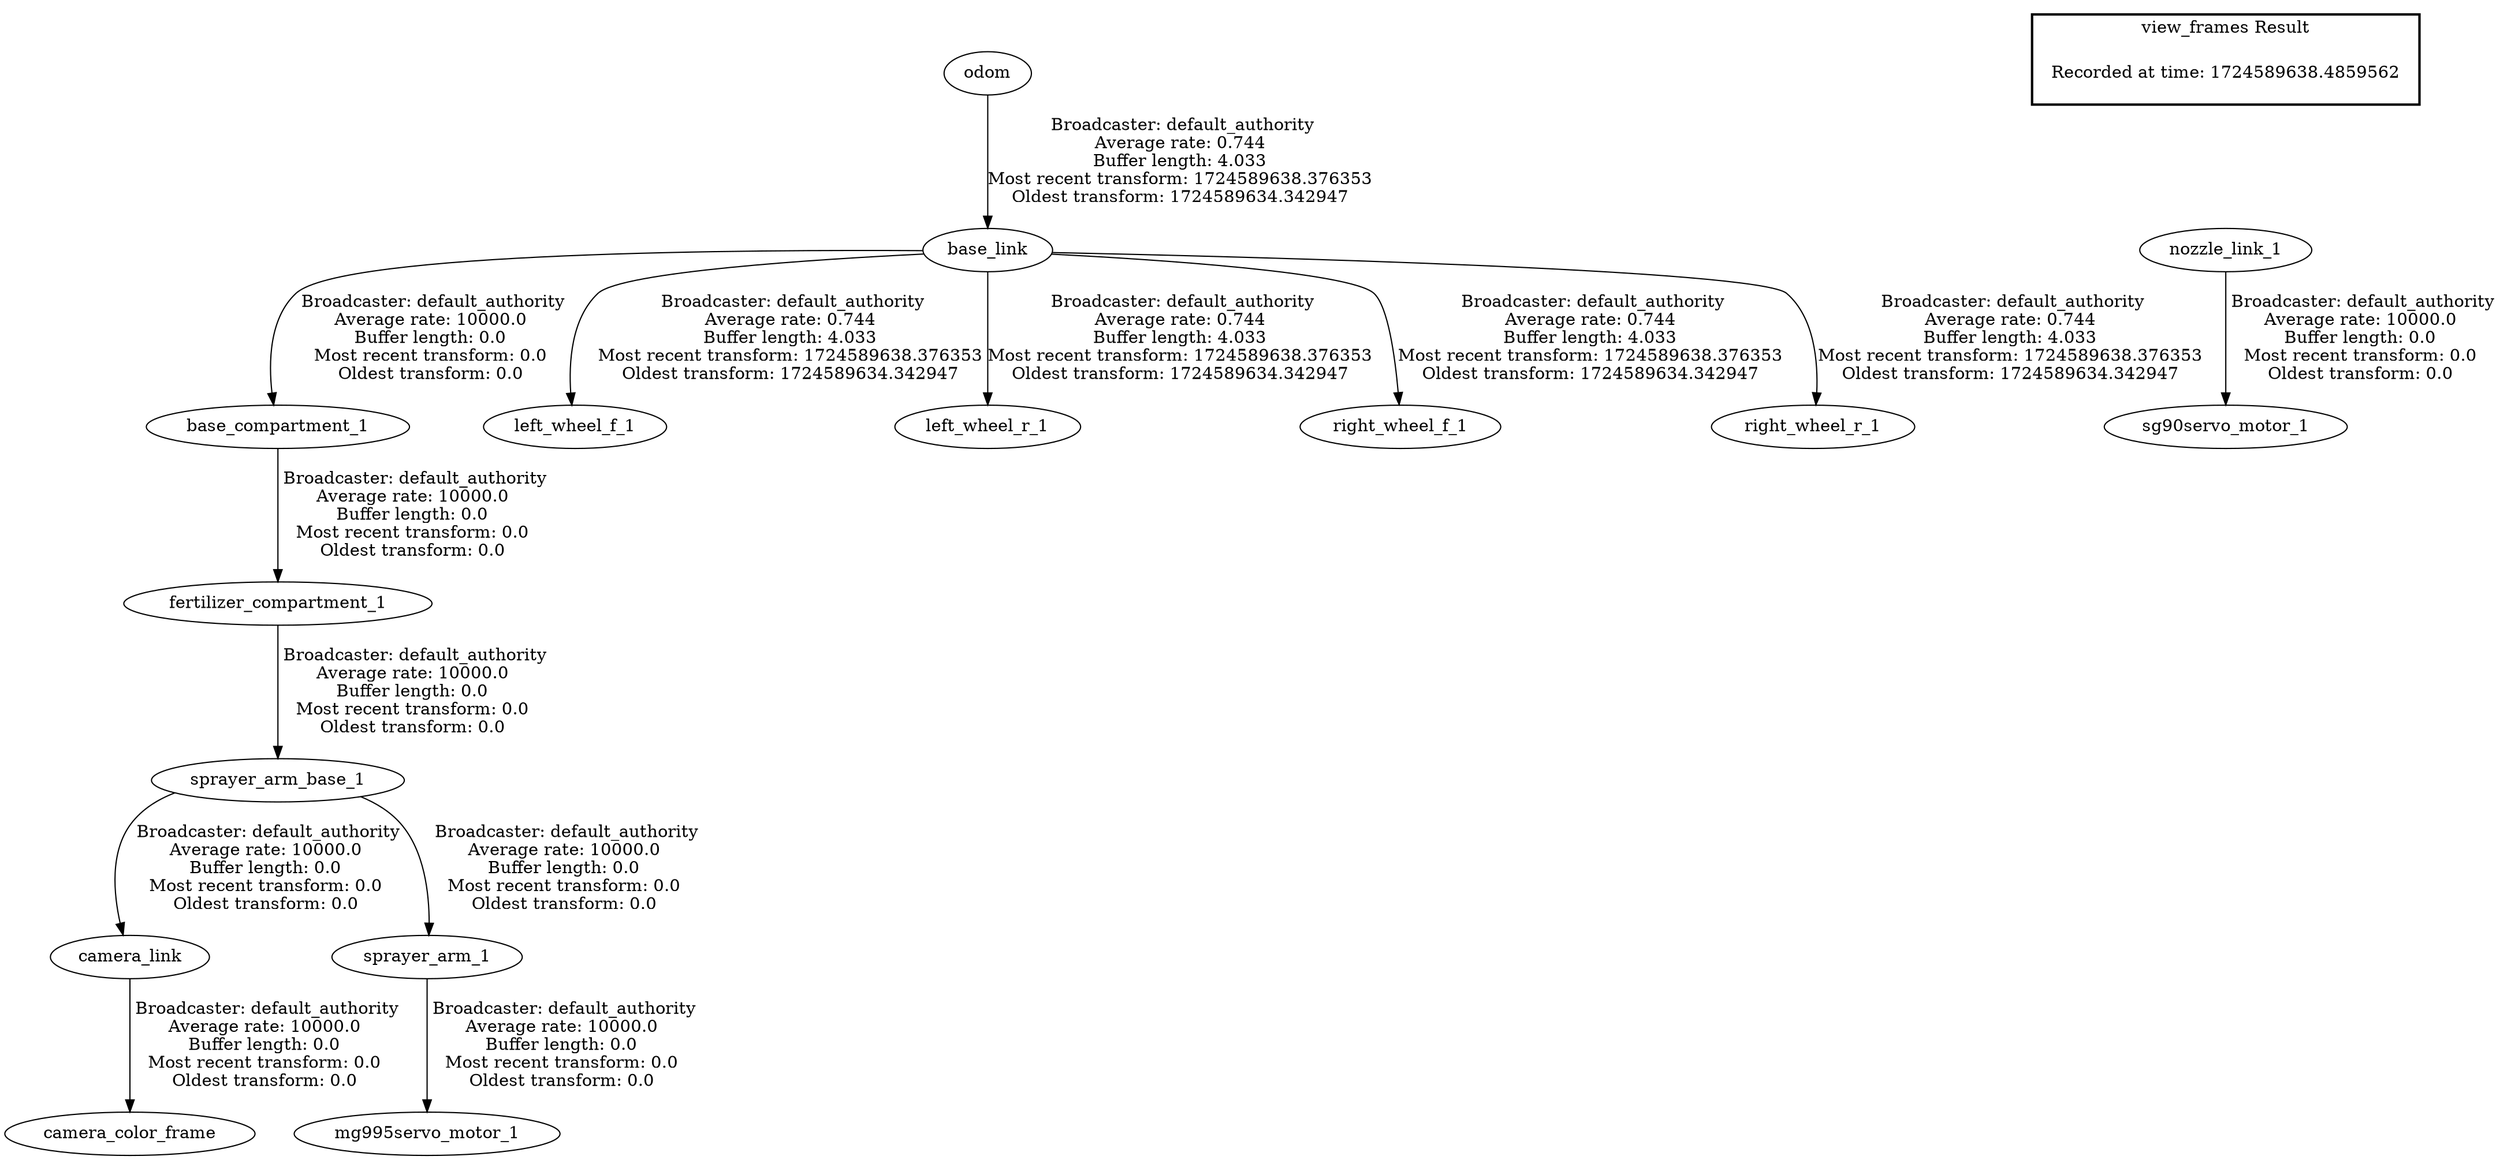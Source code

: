 digraph G {
"base_link" -> "base_compartment_1"[label=" Broadcaster: default_authority\nAverage rate: 10000.0\nBuffer length: 0.0\nMost recent transform: 0.0\nOldest transform: 0.0\n"];
"odom" -> "base_link"[label=" Broadcaster: default_authority\nAverage rate: 0.744\nBuffer length: 4.033\nMost recent transform: 1724589638.376353\nOldest transform: 1724589634.342947\n"];
"base_compartment_1" -> "fertilizer_compartment_1"[label=" Broadcaster: default_authority\nAverage rate: 10000.0\nBuffer length: 0.0\nMost recent transform: 0.0\nOldest transform: 0.0\n"];
"sprayer_arm_base_1" -> "camera_link"[label=" Broadcaster: default_authority\nAverage rate: 10000.0\nBuffer length: 0.0\nMost recent transform: 0.0\nOldest transform: 0.0\n"];
"fertilizer_compartment_1" -> "sprayer_arm_base_1"[label=" Broadcaster: default_authority\nAverage rate: 10000.0\nBuffer length: 0.0\nMost recent transform: 0.0\nOldest transform: 0.0\n"];
"sprayer_arm_base_1" -> "sprayer_arm_1"[label=" Broadcaster: default_authority\nAverage rate: 10000.0\nBuffer length: 0.0\nMost recent transform: 0.0\nOldest transform: 0.0\n"];
"sprayer_arm_1" -> "mg995servo_motor_1"[label=" Broadcaster: default_authority\nAverage rate: 10000.0\nBuffer length: 0.0\nMost recent transform: 0.0\nOldest transform: 0.0\n"];
"nozzle_link_1" -> "sg90servo_motor_1"[label=" Broadcaster: default_authority\nAverage rate: 10000.0\nBuffer length: 0.0\nMost recent transform: 0.0\nOldest transform: 0.0\n"];
"camera_link" -> "camera_color_frame"[label=" Broadcaster: default_authority\nAverage rate: 10000.0\nBuffer length: 0.0\nMost recent transform: 0.0\nOldest transform: 0.0\n"];
"base_link" -> "left_wheel_f_1"[label=" Broadcaster: default_authority\nAverage rate: 0.744\nBuffer length: 4.033\nMost recent transform: 1724589638.376353\nOldest transform: 1724589634.342947\n"];
"base_link" -> "left_wheel_r_1"[label=" Broadcaster: default_authority\nAverage rate: 0.744\nBuffer length: 4.033\nMost recent transform: 1724589638.376353\nOldest transform: 1724589634.342947\n"];
"base_link" -> "right_wheel_f_1"[label=" Broadcaster: default_authority\nAverage rate: 0.744\nBuffer length: 4.033\nMost recent transform: 1724589638.376353\nOldest transform: 1724589634.342947\n"];
"base_link" -> "right_wheel_r_1"[label=" Broadcaster: default_authority\nAverage rate: 0.744\nBuffer length: 4.033\nMost recent transform: 1724589638.376353\nOldest transform: 1724589634.342947\n"];
edge [style=invis];
 subgraph cluster_legend { style=bold; color=black; label ="view_frames Result";
"Recorded at time: 1724589638.4859562"[ shape=plaintext ] ;
}->"nozzle_link_1";
}